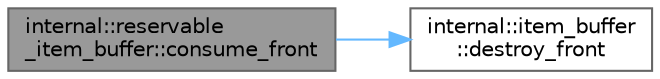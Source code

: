 digraph "internal::reservable_item_buffer::consume_front"
{
 // LATEX_PDF_SIZE
  bgcolor="transparent";
  edge [fontname=Helvetica,fontsize=10,labelfontname=Helvetica,labelfontsize=10];
  node [fontname=Helvetica,fontsize=10,shape=box,height=0.2,width=0.4];
  rankdir="LR";
  Node1 [id="Node000001",label="internal::reservable\l_item_buffer::consume_front",height=0.2,width=0.4,color="gray40", fillcolor="grey60", style="filled", fontcolor="black",tooltip=" "];
  Node1 -> Node2 [id="edge1_Node000001_Node000002",color="steelblue1",style="solid",tooltip=" "];
  Node2 [id="Node000002",label="internal::item_buffer\l::destroy_front",height=0.2,width=0.4,color="grey40", fillcolor="white", style="filled",URL="$classinternal_1_1item__buffer.html#aea1592a817f8e18e76e9ce0a101504ba",tooltip=" "];
}
